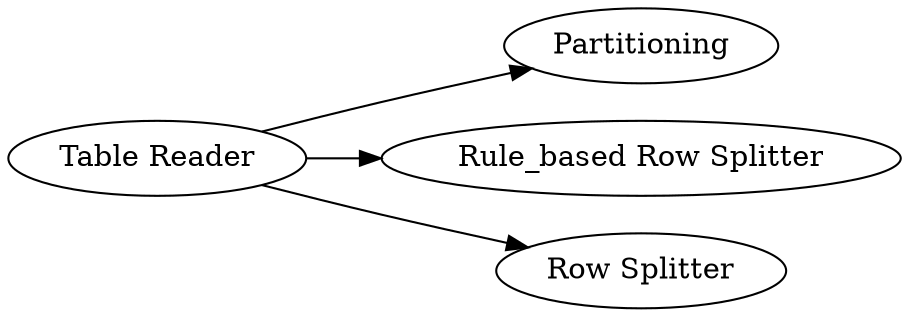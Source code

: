 digraph {
	5 -> 4
	5 -> 3
	5 -> 2
	5 [label="Table Reader"]
	4 [label=Partitioning]
	3 [label="Rule_based Row Splitter"]
	2 [label="Row Splitter"]
	rankdir=LR
}
